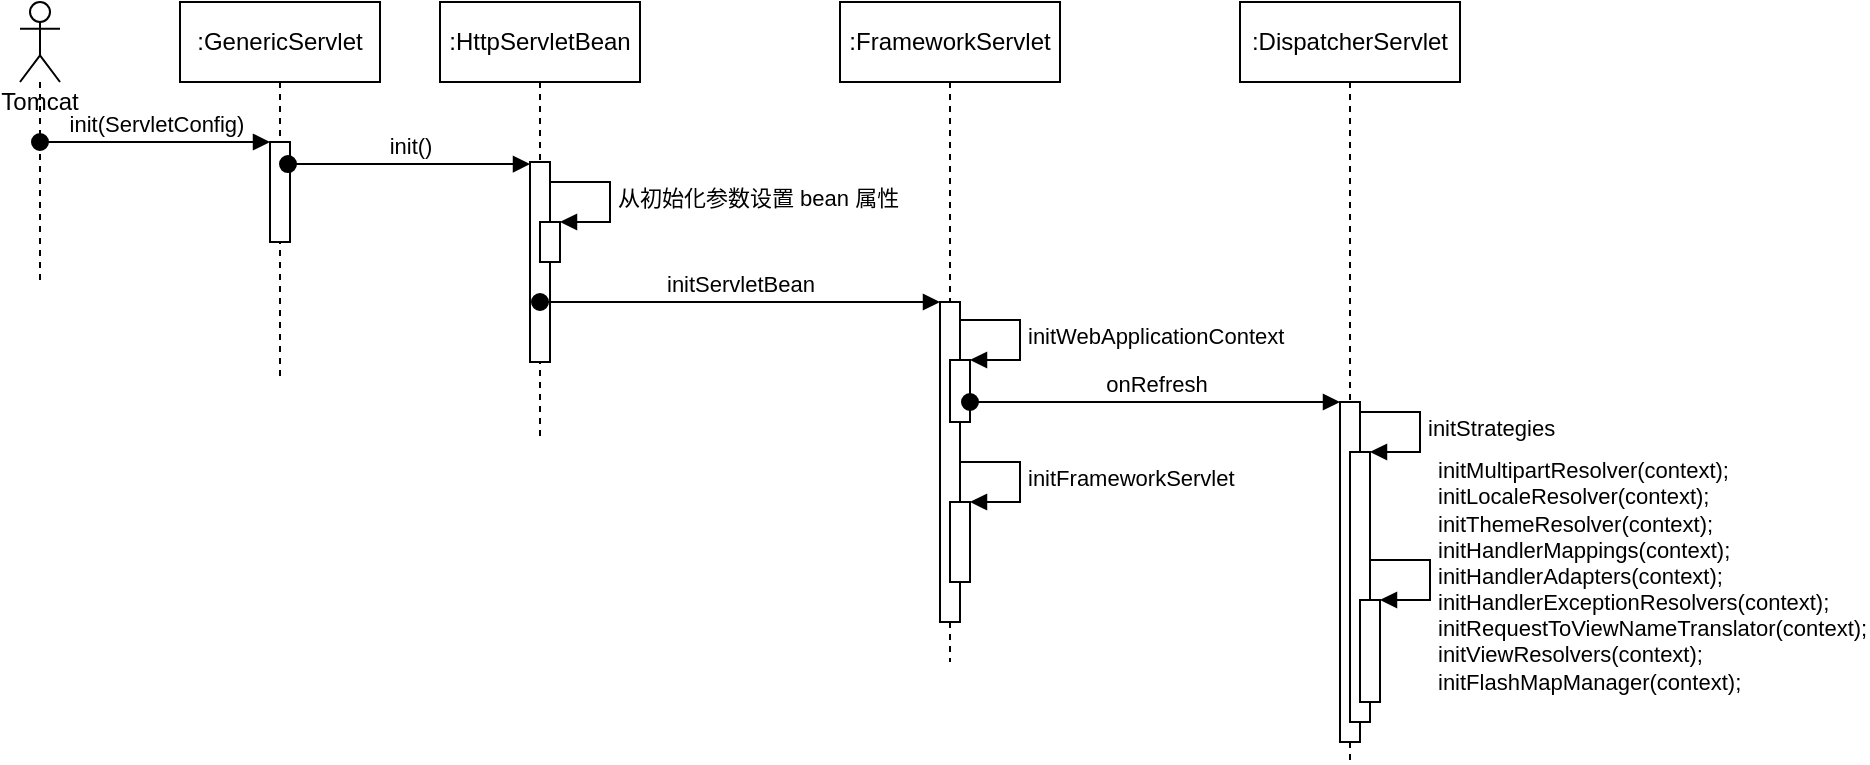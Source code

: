 <mxfile version="19.0.3" type="device"><diagram id="DJaw_vWsfDpXkhMHbM0Z" name="第 1 页"><mxGraphModel dx="942" dy="685" grid="1" gridSize="10" guides="1" tooltips="1" connect="1" arrows="1" fold="1" page="1" pageScale="1" pageWidth="827" pageHeight="1169" math="0" shadow="0"><root><mxCell id="0"/><mxCell id="1" parent="0"/><mxCell id="Tmuf5PnZmT8Z69GSMwHf-1" value="Tomcat" style="shape=umlLifeline;participant=umlActor;perimeter=lifelinePerimeter;whiteSpace=wrap;html=1;container=1;collapsible=0;recursiveResize=0;verticalAlign=top;spacingTop=36;outlineConnect=0;" vertex="1" parent="1"><mxGeometry x="30" y="40" width="20" height="140" as="geometry"/></mxCell><mxCell id="Tmuf5PnZmT8Z69GSMwHf-2" value=":GenericServlet" style="shape=umlLifeline;perimeter=lifelinePerimeter;whiteSpace=wrap;html=1;container=1;collapsible=0;recursiveResize=0;outlineConnect=0;" vertex="1" parent="1"><mxGeometry x="110" y="40" width="100" height="190" as="geometry"/></mxCell><mxCell id="Tmuf5PnZmT8Z69GSMwHf-3" value="" style="html=1;points=[];perimeter=orthogonalPerimeter;" vertex="1" parent="Tmuf5PnZmT8Z69GSMwHf-2"><mxGeometry x="45" y="70" width="10" height="50" as="geometry"/></mxCell><mxCell id="Tmuf5PnZmT8Z69GSMwHf-4" value="init(ServletConfig)" style="html=1;verticalAlign=bottom;startArrow=oval;endArrow=block;startSize=8;rounded=0;" edge="1" target="Tmuf5PnZmT8Z69GSMwHf-3" parent="1" source="Tmuf5PnZmT8Z69GSMwHf-1"><mxGeometry relative="1" as="geometry"><mxPoint x="95" y="110" as="sourcePoint"/></mxGeometry></mxCell><mxCell id="Tmuf5PnZmT8Z69GSMwHf-5" value=":HttpServletBean" style="shape=umlLifeline;perimeter=lifelinePerimeter;whiteSpace=wrap;html=1;container=1;collapsible=0;recursiveResize=0;outlineConnect=0;" vertex="1" parent="1"><mxGeometry x="240" y="40" width="100" height="220" as="geometry"/></mxCell><mxCell id="Tmuf5PnZmT8Z69GSMwHf-7" value="" style="html=1;points=[];perimeter=orthogonalPerimeter;" vertex="1" parent="Tmuf5PnZmT8Z69GSMwHf-5"><mxGeometry x="45" y="80" width="10" height="100" as="geometry"/></mxCell><mxCell id="Tmuf5PnZmT8Z69GSMwHf-9" value="" style="html=1;points=[];perimeter=orthogonalPerimeter;" vertex="1" parent="Tmuf5PnZmT8Z69GSMwHf-5"><mxGeometry x="50" y="110" width="10" height="20" as="geometry"/></mxCell><mxCell id="Tmuf5PnZmT8Z69GSMwHf-10" value="从初始化参数设置 bean 属性" style="edgeStyle=orthogonalEdgeStyle;html=1;align=left;spacingLeft=2;endArrow=block;rounded=0;entryX=1;entryY=0;" edge="1" target="Tmuf5PnZmT8Z69GSMwHf-9" parent="Tmuf5PnZmT8Z69GSMwHf-5"><mxGeometry relative="1" as="geometry"><mxPoint x="55" y="90" as="sourcePoint"/><Array as="points"><mxPoint x="85" y="90"/></Array></mxGeometry></mxCell><mxCell id="Tmuf5PnZmT8Z69GSMwHf-8" value="init()" style="html=1;verticalAlign=bottom;startArrow=oval;endArrow=block;startSize=8;rounded=0;exitX=0.9;exitY=0.263;exitDx=0;exitDy=0;exitPerimeter=0;" edge="1" parent="1"><mxGeometry relative="1" as="geometry"><mxPoint x="164" y="121.04" as="sourcePoint"/><mxPoint x="285" y="121.04" as="targetPoint"/></mxGeometry></mxCell><mxCell id="Tmuf5PnZmT8Z69GSMwHf-11" value=":FrameworkServlet" style="shape=umlLifeline;perimeter=lifelinePerimeter;whiteSpace=wrap;html=1;container=1;collapsible=0;recursiveResize=0;outlineConnect=0;" vertex="1" parent="1"><mxGeometry x="440" y="40" width="110" height="330" as="geometry"/></mxCell><mxCell id="Tmuf5PnZmT8Z69GSMwHf-15" value="" style="html=1;points=[];perimeter=orthogonalPerimeter;" vertex="1" parent="Tmuf5PnZmT8Z69GSMwHf-11"><mxGeometry x="50" y="150" width="10" height="160" as="geometry"/></mxCell><mxCell id="Tmuf5PnZmT8Z69GSMwHf-17" value="" style="html=1;points=[];perimeter=orthogonalPerimeter;" vertex="1" parent="Tmuf5PnZmT8Z69GSMwHf-11"><mxGeometry x="55" y="179" width="10" height="31" as="geometry"/></mxCell><mxCell id="Tmuf5PnZmT8Z69GSMwHf-18" value="initWebApplicationContext" style="edgeStyle=orthogonalEdgeStyle;html=1;align=left;spacingLeft=2;endArrow=block;rounded=0;entryX=1;entryY=0;" edge="1" target="Tmuf5PnZmT8Z69GSMwHf-17" parent="Tmuf5PnZmT8Z69GSMwHf-11"><mxGeometry relative="1" as="geometry"><mxPoint x="60" y="159" as="sourcePoint"/><Array as="points"><mxPoint x="90" y="159"/></Array></mxGeometry></mxCell><mxCell id="Tmuf5PnZmT8Z69GSMwHf-21" value="" style="html=1;points=[];perimeter=orthogonalPerimeter;" vertex="1" parent="Tmuf5PnZmT8Z69GSMwHf-11"><mxGeometry x="55" y="250" width="10" height="40" as="geometry"/></mxCell><mxCell id="Tmuf5PnZmT8Z69GSMwHf-22" value="initFrameworkServlet" style="edgeStyle=orthogonalEdgeStyle;html=1;align=left;spacingLeft=2;endArrow=block;rounded=0;entryX=1;entryY=0;" edge="1" target="Tmuf5PnZmT8Z69GSMwHf-21" parent="Tmuf5PnZmT8Z69GSMwHf-11"><mxGeometry relative="1" as="geometry"><mxPoint x="60" y="230" as="sourcePoint"/><Array as="points"><mxPoint x="90" y="230"/></Array></mxGeometry></mxCell><mxCell id="Tmuf5PnZmT8Z69GSMwHf-16" value="initServletBean" style="html=1;verticalAlign=bottom;startArrow=oval;endArrow=block;startSize=8;rounded=0;" edge="1" target="Tmuf5PnZmT8Z69GSMwHf-15" parent="1" source="Tmuf5PnZmT8Z69GSMwHf-5"><mxGeometry relative="1" as="geometry"><mxPoint x="425" y="190" as="sourcePoint"/></mxGeometry></mxCell><mxCell id="Tmuf5PnZmT8Z69GSMwHf-23" value=":DispatcherServlet" style="shape=umlLifeline;perimeter=lifelinePerimeter;whiteSpace=wrap;html=1;container=1;collapsible=0;recursiveResize=0;outlineConnect=0;" vertex="1" parent="1"><mxGeometry x="640" y="40" width="110" height="380" as="geometry"/></mxCell><mxCell id="Tmuf5PnZmT8Z69GSMwHf-29" value="" style="html=1;points=[];perimeter=orthogonalPerimeter;" vertex="1" parent="Tmuf5PnZmT8Z69GSMwHf-23"><mxGeometry x="50" y="200" width="10" height="170" as="geometry"/></mxCell><mxCell id="Tmuf5PnZmT8Z69GSMwHf-31" value="" style="html=1;points=[];perimeter=orthogonalPerimeter;" vertex="1" parent="Tmuf5PnZmT8Z69GSMwHf-23"><mxGeometry x="55" y="225" width="10" height="135" as="geometry"/></mxCell><mxCell id="Tmuf5PnZmT8Z69GSMwHf-32" value="initStrategies" style="edgeStyle=orthogonalEdgeStyle;html=1;align=left;spacingLeft=2;endArrow=block;rounded=0;entryX=1;entryY=0;" edge="1" target="Tmuf5PnZmT8Z69GSMwHf-31" parent="Tmuf5PnZmT8Z69GSMwHf-23"><mxGeometry relative="1" as="geometry"><mxPoint x="60" y="205" as="sourcePoint"/><Array as="points"><mxPoint x="90" y="205"/></Array></mxGeometry></mxCell><mxCell id="Tmuf5PnZmT8Z69GSMwHf-33" value="" style="html=1;points=[];perimeter=orthogonalPerimeter;" vertex="1" parent="Tmuf5PnZmT8Z69GSMwHf-23"><mxGeometry x="60" y="299" width="10" height="33" as="geometry"/></mxCell><mxCell id="Tmuf5PnZmT8Z69GSMwHf-34" value="&lt;div&gt;initMultipartResolver(context);&lt;/div&gt;&lt;div&gt;initLocaleResolver(context);&lt;/div&gt;&lt;div&gt;initThemeResolver(context);&lt;/div&gt;&lt;div&gt;initHandlerMappings(context);&lt;/div&gt;&lt;div&gt;initHandlerAdapters(context);&lt;/div&gt;&lt;div&gt;initHandlerExceptionResolvers(context);&lt;/div&gt;&lt;div&gt;initRequestToViewNameTranslator(context);&lt;/div&gt;&lt;div&gt;initViewResolvers(context);&lt;/div&gt;&lt;div&gt;initFlashMapManager(context);&lt;/div&gt;" style="edgeStyle=orthogonalEdgeStyle;html=1;align=left;spacingLeft=2;endArrow=block;rounded=0;entryX=1;entryY=0;" edge="1" target="Tmuf5PnZmT8Z69GSMwHf-33" parent="Tmuf5PnZmT8Z69GSMwHf-23"><mxGeometry relative="1" as="geometry"><mxPoint x="65" y="279" as="sourcePoint"/><Array as="points"><mxPoint x="95" y="279"/></Array></mxGeometry></mxCell><mxCell id="Tmuf5PnZmT8Z69GSMwHf-35" value="" style="html=1;points=[];perimeter=orthogonalPerimeter;" vertex="1" parent="Tmuf5PnZmT8Z69GSMwHf-23"><mxGeometry x="60" y="299" width="10" height="51" as="geometry"/></mxCell><mxCell id="Tmuf5PnZmT8Z69GSMwHf-30" value="onRefresh" style="html=1;verticalAlign=bottom;startArrow=oval;endArrow=block;startSize=8;rounded=0;" edge="1" target="Tmuf5PnZmT8Z69GSMwHf-29" parent="1" source="Tmuf5PnZmT8Z69GSMwHf-17"><mxGeometry relative="1" as="geometry"><mxPoint x="630" y="240" as="sourcePoint"/></mxGeometry></mxCell></root></mxGraphModel></diagram></mxfile>